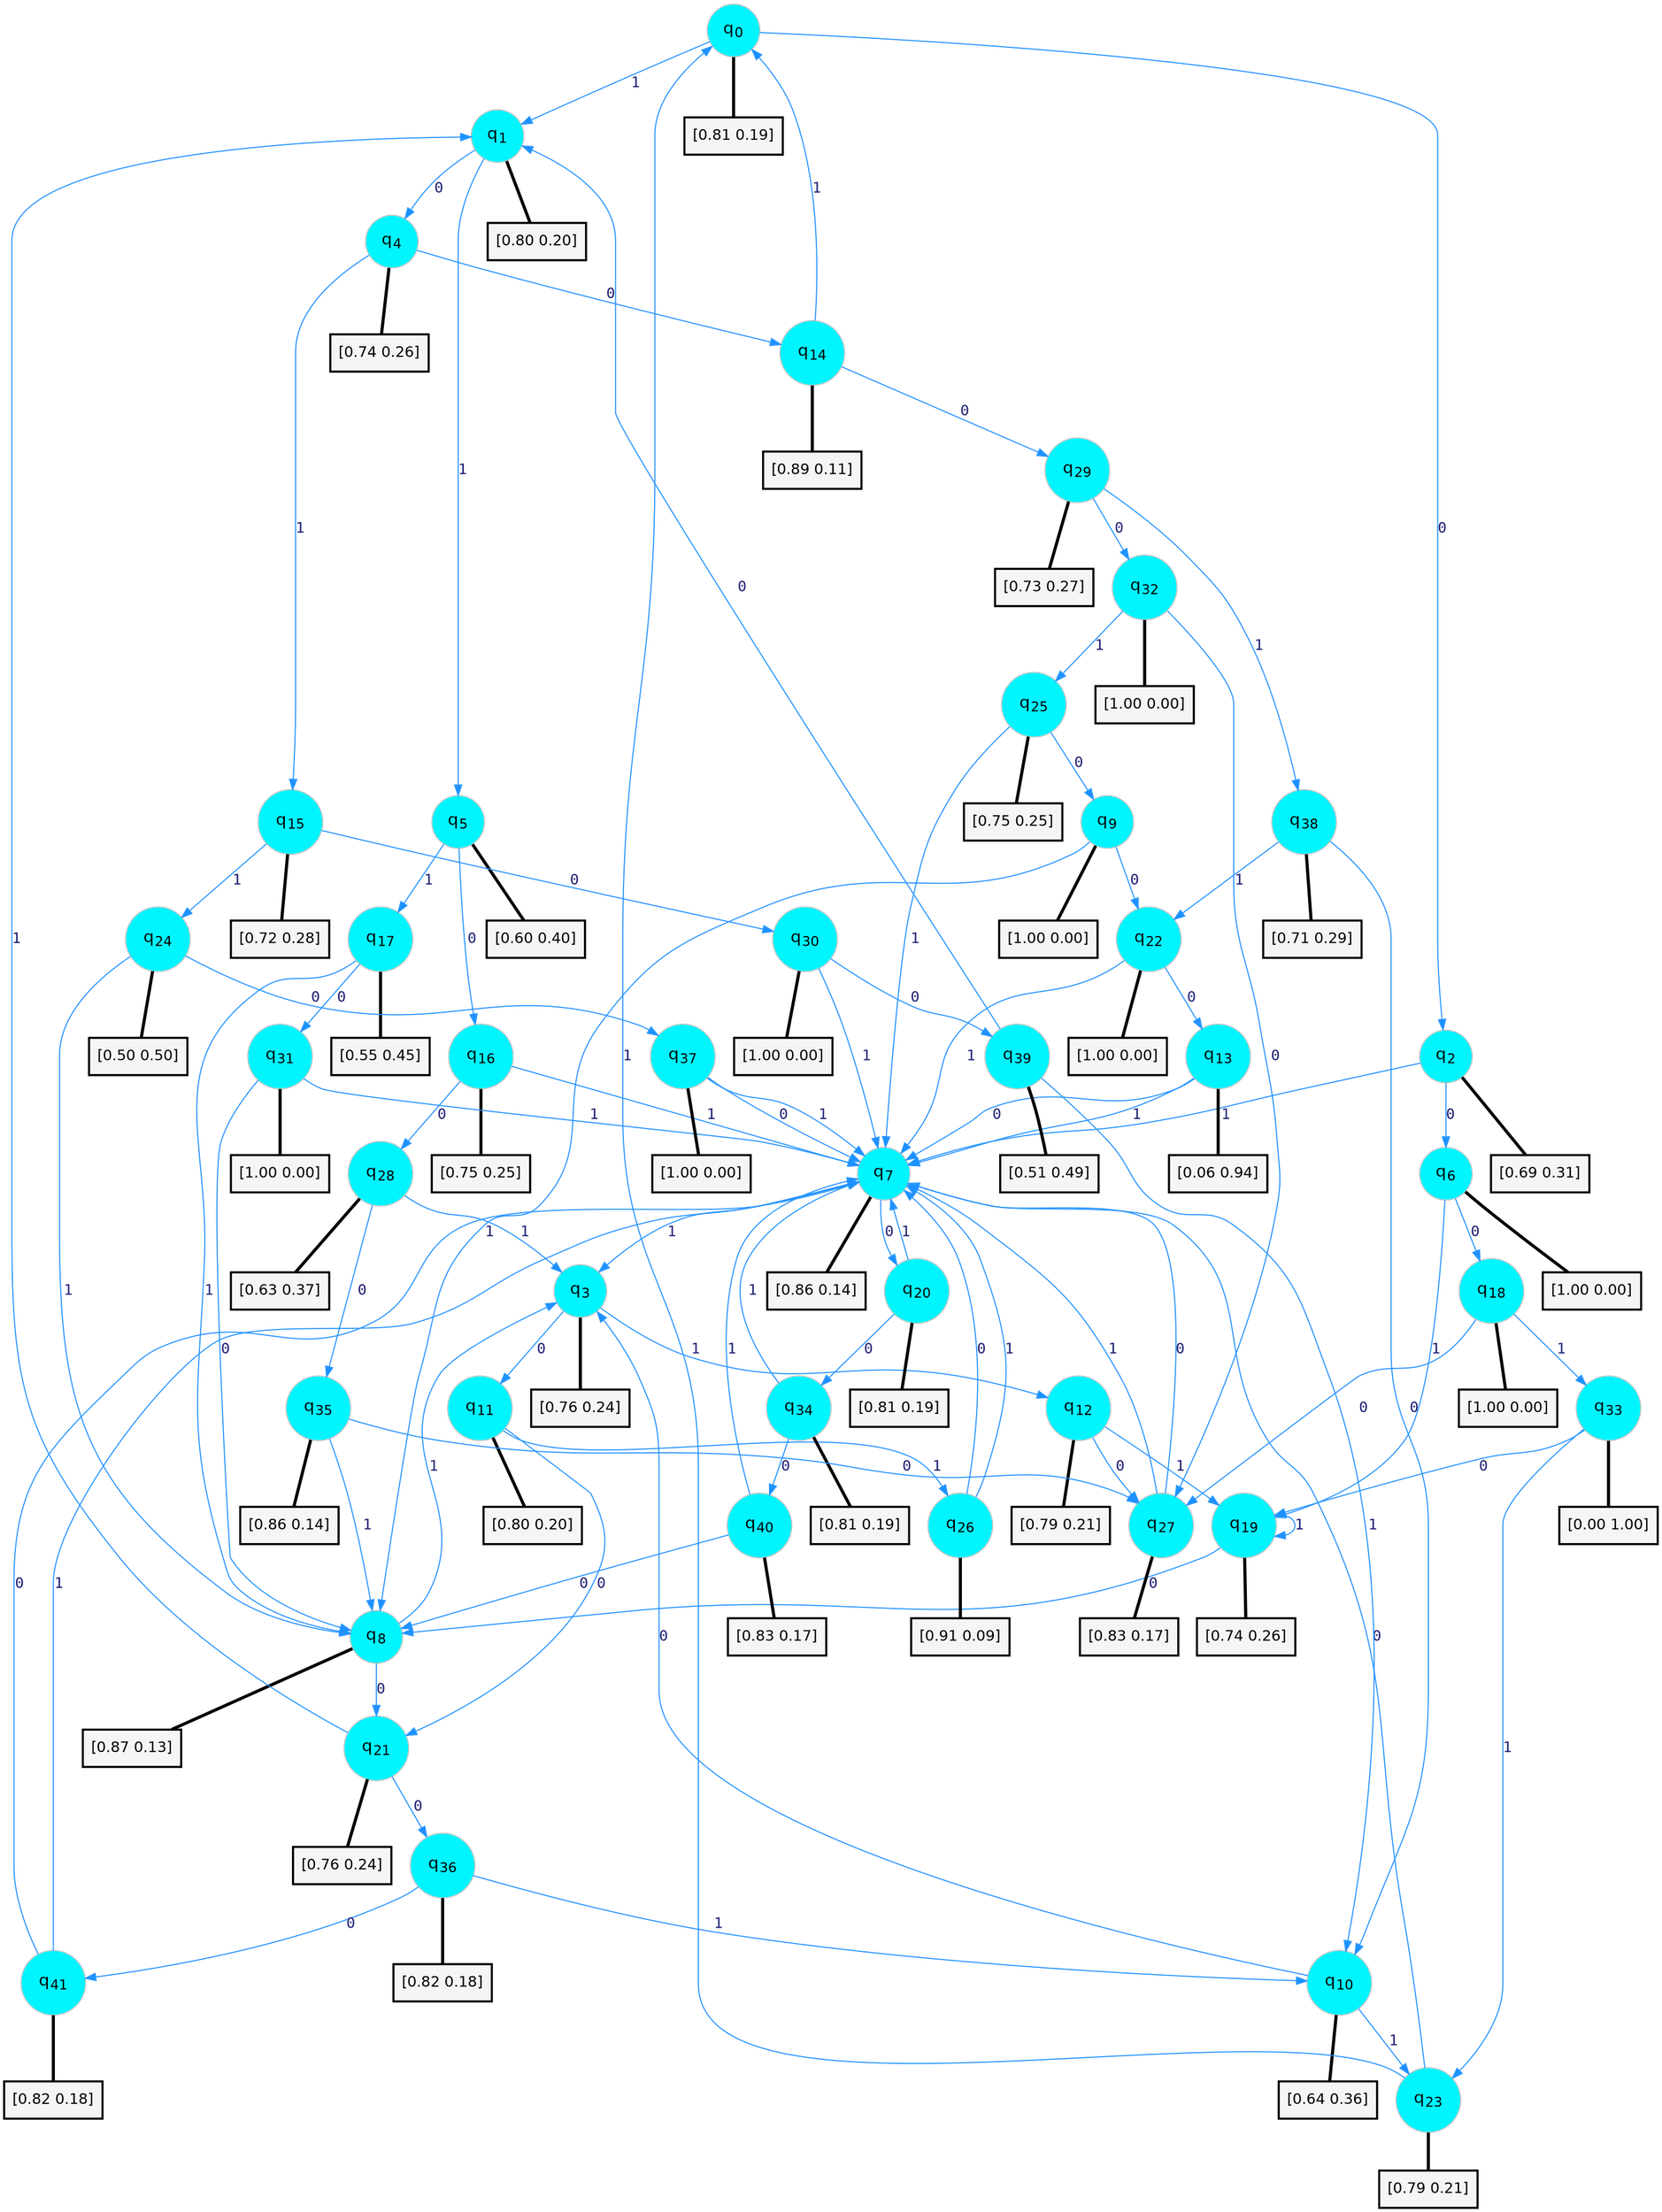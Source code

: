 digraph G {
graph [
bgcolor=transparent, dpi=300, rankdir=TD, size="40,25"];
node [
color=gray, fillcolor=turquoise1, fontcolor=black, fontname=Helvetica, fontsize=16, fontweight=bold, shape=circle, style=filled];
edge [
arrowsize=1, color=dodgerblue1, fontcolor=midnightblue, fontname=courier, fontweight=bold, penwidth=1, style=solid, weight=20];
0[label=<q<SUB>0</SUB>>];
1[label=<q<SUB>1</SUB>>];
2[label=<q<SUB>2</SUB>>];
3[label=<q<SUB>3</SUB>>];
4[label=<q<SUB>4</SUB>>];
5[label=<q<SUB>5</SUB>>];
6[label=<q<SUB>6</SUB>>];
7[label=<q<SUB>7</SUB>>];
8[label=<q<SUB>8</SUB>>];
9[label=<q<SUB>9</SUB>>];
10[label=<q<SUB>10</SUB>>];
11[label=<q<SUB>11</SUB>>];
12[label=<q<SUB>12</SUB>>];
13[label=<q<SUB>13</SUB>>];
14[label=<q<SUB>14</SUB>>];
15[label=<q<SUB>15</SUB>>];
16[label=<q<SUB>16</SUB>>];
17[label=<q<SUB>17</SUB>>];
18[label=<q<SUB>18</SUB>>];
19[label=<q<SUB>19</SUB>>];
20[label=<q<SUB>20</SUB>>];
21[label=<q<SUB>21</SUB>>];
22[label=<q<SUB>22</SUB>>];
23[label=<q<SUB>23</SUB>>];
24[label=<q<SUB>24</SUB>>];
25[label=<q<SUB>25</SUB>>];
26[label=<q<SUB>26</SUB>>];
27[label=<q<SUB>27</SUB>>];
28[label=<q<SUB>28</SUB>>];
29[label=<q<SUB>29</SUB>>];
30[label=<q<SUB>30</SUB>>];
31[label=<q<SUB>31</SUB>>];
32[label=<q<SUB>32</SUB>>];
33[label=<q<SUB>33</SUB>>];
34[label=<q<SUB>34</SUB>>];
35[label=<q<SUB>35</SUB>>];
36[label=<q<SUB>36</SUB>>];
37[label=<q<SUB>37</SUB>>];
38[label=<q<SUB>38</SUB>>];
39[label=<q<SUB>39</SUB>>];
40[label=<q<SUB>40</SUB>>];
41[label=<q<SUB>41</SUB>>];
42[label="[0.81 0.19]", shape=box,fontcolor=black, fontname=Helvetica, fontsize=14, penwidth=2, fillcolor=whitesmoke,color=black];
43[label="[0.80 0.20]", shape=box,fontcolor=black, fontname=Helvetica, fontsize=14, penwidth=2, fillcolor=whitesmoke,color=black];
44[label="[0.69 0.31]", shape=box,fontcolor=black, fontname=Helvetica, fontsize=14, penwidth=2, fillcolor=whitesmoke,color=black];
45[label="[0.76 0.24]", shape=box,fontcolor=black, fontname=Helvetica, fontsize=14, penwidth=2, fillcolor=whitesmoke,color=black];
46[label="[0.74 0.26]", shape=box,fontcolor=black, fontname=Helvetica, fontsize=14, penwidth=2, fillcolor=whitesmoke,color=black];
47[label="[0.60 0.40]", shape=box,fontcolor=black, fontname=Helvetica, fontsize=14, penwidth=2, fillcolor=whitesmoke,color=black];
48[label="[1.00 0.00]", shape=box,fontcolor=black, fontname=Helvetica, fontsize=14, penwidth=2, fillcolor=whitesmoke,color=black];
49[label="[0.86 0.14]", shape=box,fontcolor=black, fontname=Helvetica, fontsize=14, penwidth=2, fillcolor=whitesmoke,color=black];
50[label="[0.87 0.13]", shape=box,fontcolor=black, fontname=Helvetica, fontsize=14, penwidth=2, fillcolor=whitesmoke,color=black];
51[label="[1.00 0.00]", shape=box,fontcolor=black, fontname=Helvetica, fontsize=14, penwidth=2, fillcolor=whitesmoke,color=black];
52[label="[0.64 0.36]", shape=box,fontcolor=black, fontname=Helvetica, fontsize=14, penwidth=2, fillcolor=whitesmoke,color=black];
53[label="[0.80 0.20]", shape=box,fontcolor=black, fontname=Helvetica, fontsize=14, penwidth=2, fillcolor=whitesmoke,color=black];
54[label="[0.79 0.21]", shape=box,fontcolor=black, fontname=Helvetica, fontsize=14, penwidth=2, fillcolor=whitesmoke,color=black];
55[label="[0.06 0.94]", shape=box,fontcolor=black, fontname=Helvetica, fontsize=14, penwidth=2, fillcolor=whitesmoke,color=black];
56[label="[0.89 0.11]", shape=box,fontcolor=black, fontname=Helvetica, fontsize=14, penwidth=2, fillcolor=whitesmoke,color=black];
57[label="[0.72 0.28]", shape=box,fontcolor=black, fontname=Helvetica, fontsize=14, penwidth=2, fillcolor=whitesmoke,color=black];
58[label="[0.75 0.25]", shape=box,fontcolor=black, fontname=Helvetica, fontsize=14, penwidth=2, fillcolor=whitesmoke,color=black];
59[label="[0.55 0.45]", shape=box,fontcolor=black, fontname=Helvetica, fontsize=14, penwidth=2, fillcolor=whitesmoke,color=black];
60[label="[1.00 0.00]", shape=box,fontcolor=black, fontname=Helvetica, fontsize=14, penwidth=2, fillcolor=whitesmoke,color=black];
61[label="[0.74 0.26]", shape=box,fontcolor=black, fontname=Helvetica, fontsize=14, penwidth=2, fillcolor=whitesmoke,color=black];
62[label="[0.81 0.19]", shape=box,fontcolor=black, fontname=Helvetica, fontsize=14, penwidth=2, fillcolor=whitesmoke,color=black];
63[label="[0.76 0.24]", shape=box,fontcolor=black, fontname=Helvetica, fontsize=14, penwidth=2, fillcolor=whitesmoke,color=black];
64[label="[1.00 0.00]", shape=box,fontcolor=black, fontname=Helvetica, fontsize=14, penwidth=2, fillcolor=whitesmoke,color=black];
65[label="[0.79 0.21]", shape=box,fontcolor=black, fontname=Helvetica, fontsize=14, penwidth=2, fillcolor=whitesmoke,color=black];
66[label="[0.50 0.50]", shape=box,fontcolor=black, fontname=Helvetica, fontsize=14, penwidth=2, fillcolor=whitesmoke,color=black];
67[label="[0.75 0.25]", shape=box,fontcolor=black, fontname=Helvetica, fontsize=14, penwidth=2, fillcolor=whitesmoke,color=black];
68[label="[0.91 0.09]", shape=box,fontcolor=black, fontname=Helvetica, fontsize=14, penwidth=2, fillcolor=whitesmoke,color=black];
69[label="[0.83 0.17]", shape=box,fontcolor=black, fontname=Helvetica, fontsize=14, penwidth=2, fillcolor=whitesmoke,color=black];
70[label="[0.63 0.37]", shape=box,fontcolor=black, fontname=Helvetica, fontsize=14, penwidth=2, fillcolor=whitesmoke,color=black];
71[label="[0.73 0.27]", shape=box,fontcolor=black, fontname=Helvetica, fontsize=14, penwidth=2, fillcolor=whitesmoke,color=black];
72[label="[1.00 0.00]", shape=box,fontcolor=black, fontname=Helvetica, fontsize=14, penwidth=2, fillcolor=whitesmoke,color=black];
73[label="[1.00 0.00]", shape=box,fontcolor=black, fontname=Helvetica, fontsize=14, penwidth=2, fillcolor=whitesmoke,color=black];
74[label="[1.00 0.00]", shape=box,fontcolor=black, fontname=Helvetica, fontsize=14, penwidth=2, fillcolor=whitesmoke,color=black];
75[label="[0.00 1.00]", shape=box,fontcolor=black, fontname=Helvetica, fontsize=14, penwidth=2, fillcolor=whitesmoke,color=black];
76[label="[0.81 0.19]", shape=box,fontcolor=black, fontname=Helvetica, fontsize=14, penwidth=2, fillcolor=whitesmoke,color=black];
77[label="[0.86 0.14]", shape=box,fontcolor=black, fontname=Helvetica, fontsize=14, penwidth=2, fillcolor=whitesmoke,color=black];
78[label="[0.82 0.18]", shape=box,fontcolor=black, fontname=Helvetica, fontsize=14, penwidth=2, fillcolor=whitesmoke,color=black];
79[label="[1.00 0.00]", shape=box,fontcolor=black, fontname=Helvetica, fontsize=14, penwidth=2, fillcolor=whitesmoke,color=black];
80[label="[0.71 0.29]", shape=box,fontcolor=black, fontname=Helvetica, fontsize=14, penwidth=2, fillcolor=whitesmoke,color=black];
81[label="[0.51 0.49]", shape=box,fontcolor=black, fontname=Helvetica, fontsize=14, penwidth=2, fillcolor=whitesmoke,color=black];
82[label="[0.83 0.17]", shape=box,fontcolor=black, fontname=Helvetica, fontsize=14, penwidth=2, fillcolor=whitesmoke,color=black];
83[label="[0.82 0.18]", shape=box,fontcolor=black, fontname=Helvetica, fontsize=14, penwidth=2, fillcolor=whitesmoke,color=black];
0->2 [label=0];
0->1 [label=1];
0->42 [arrowhead=none, penwidth=3,color=black];
1->4 [label=0];
1->5 [label=1];
1->43 [arrowhead=none, penwidth=3,color=black];
2->6 [label=0];
2->7 [label=1];
2->44 [arrowhead=none, penwidth=3,color=black];
3->11 [label=0];
3->12 [label=1];
3->45 [arrowhead=none, penwidth=3,color=black];
4->14 [label=0];
4->15 [label=1];
4->46 [arrowhead=none, penwidth=3,color=black];
5->16 [label=0];
5->17 [label=1];
5->47 [arrowhead=none, penwidth=3,color=black];
6->18 [label=0];
6->19 [label=1];
6->48 [arrowhead=none, penwidth=3,color=black];
7->20 [label=0];
7->3 [label=1];
7->49 [arrowhead=none, penwidth=3,color=black];
8->21 [label=0];
8->3 [label=1];
8->50 [arrowhead=none, penwidth=3,color=black];
9->22 [label=0];
9->8 [label=1];
9->51 [arrowhead=none, penwidth=3,color=black];
10->3 [label=0];
10->23 [label=1];
10->52 [arrowhead=none, penwidth=3,color=black];
11->21 [label=0];
11->26 [label=1];
11->53 [arrowhead=none, penwidth=3,color=black];
12->27 [label=0];
12->19 [label=1];
12->54 [arrowhead=none, penwidth=3,color=black];
13->7 [label=0];
13->7 [label=1];
13->55 [arrowhead=none, penwidth=3,color=black];
14->29 [label=0];
14->0 [label=1];
14->56 [arrowhead=none, penwidth=3,color=black];
15->30 [label=0];
15->24 [label=1];
15->57 [arrowhead=none, penwidth=3,color=black];
16->28 [label=0];
16->7 [label=1];
16->58 [arrowhead=none, penwidth=3,color=black];
17->31 [label=0];
17->8 [label=1];
17->59 [arrowhead=none, penwidth=3,color=black];
18->27 [label=0];
18->33 [label=1];
18->60 [arrowhead=none, penwidth=3,color=black];
19->8 [label=0];
19->19 [label=1];
19->61 [arrowhead=none, penwidth=3,color=black];
20->34 [label=0];
20->7 [label=1];
20->62 [arrowhead=none, penwidth=3,color=black];
21->36 [label=0];
21->1 [label=1];
21->63 [arrowhead=none, penwidth=3,color=black];
22->13 [label=0];
22->7 [label=1];
22->64 [arrowhead=none, penwidth=3,color=black];
23->7 [label=0];
23->0 [label=1];
23->65 [arrowhead=none, penwidth=3,color=black];
24->37 [label=0];
24->8 [label=1];
24->66 [arrowhead=none, penwidth=3,color=black];
25->9 [label=0];
25->7 [label=1];
25->67 [arrowhead=none, penwidth=3,color=black];
26->7 [label=0];
26->7 [label=1];
26->68 [arrowhead=none, penwidth=3,color=black];
27->7 [label=0];
27->7 [label=1];
27->69 [arrowhead=none, penwidth=3,color=black];
28->35 [label=0];
28->3 [label=1];
28->70 [arrowhead=none, penwidth=3,color=black];
29->32 [label=0];
29->38 [label=1];
29->71 [arrowhead=none, penwidth=3,color=black];
30->39 [label=0];
30->7 [label=1];
30->72 [arrowhead=none, penwidth=3,color=black];
31->8 [label=0];
31->7 [label=1];
31->73 [arrowhead=none, penwidth=3,color=black];
32->27 [label=0];
32->25 [label=1];
32->74 [arrowhead=none, penwidth=3,color=black];
33->19 [label=0];
33->23 [label=1];
33->75 [arrowhead=none, penwidth=3,color=black];
34->40 [label=0];
34->7 [label=1];
34->76 [arrowhead=none, penwidth=3,color=black];
35->27 [label=0];
35->8 [label=1];
35->77 [arrowhead=none, penwidth=3,color=black];
36->41 [label=0];
36->10 [label=1];
36->78 [arrowhead=none, penwidth=3,color=black];
37->7 [label=0];
37->7 [label=1];
37->79 [arrowhead=none, penwidth=3,color=black];
38->10 [label=0];
38->22 [label=1];
38->80 [arrowhead=none, penwidth=3,color=black];
39->1 [label=0];
39->10 [label=1];
39->81 [arrowhead=none, penwidth=3,color=black];
40->8 [label=0];
40->7 [label=1];
40->82 [arrowhead=none, penwidth=3,color=black];
41->7 [label=0];
41->7 [label=1];
41->83 [arrowhead=none, penwidth=3,color=black];
}
